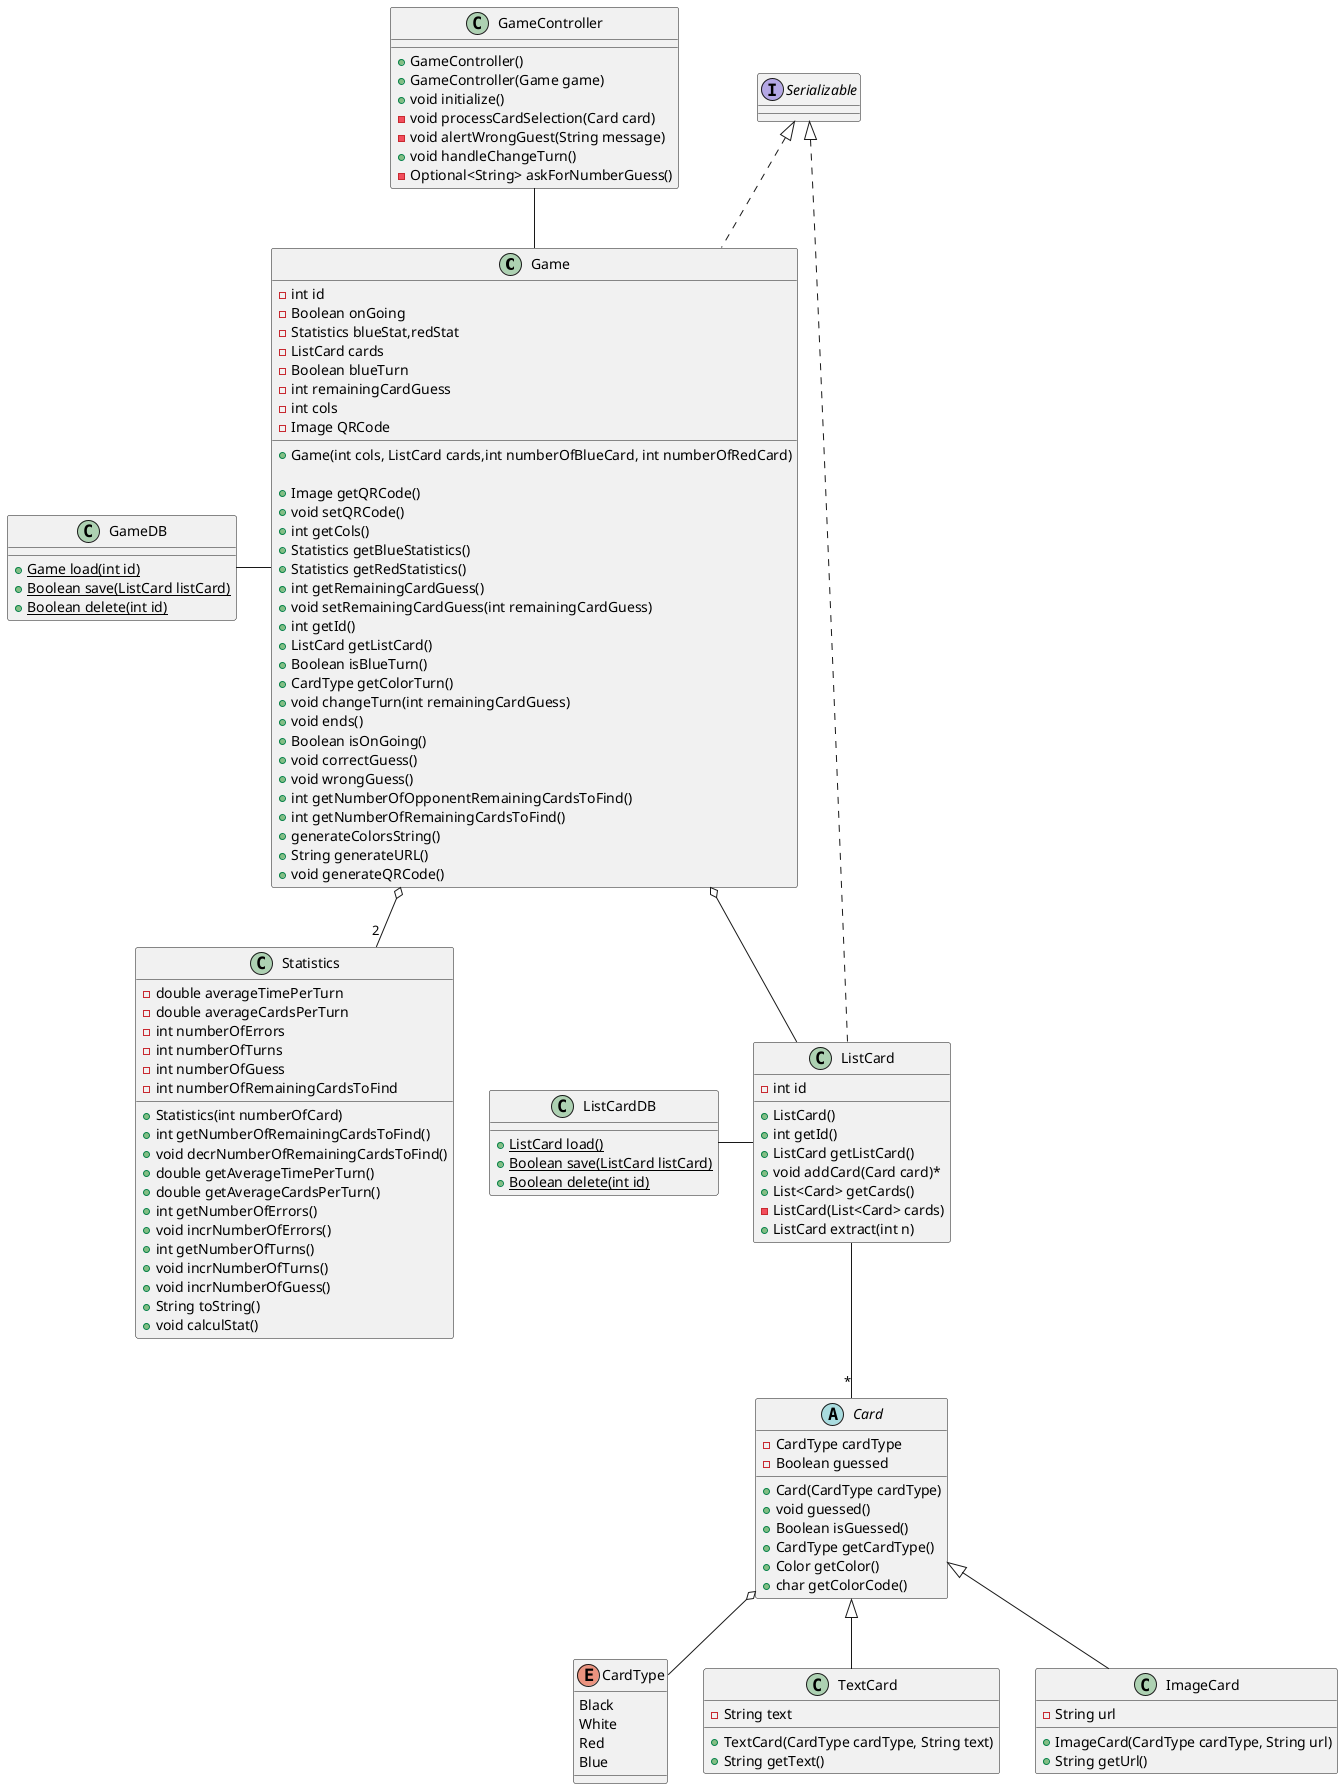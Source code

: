 @startuml classes

class Game implements Serializable {

    - int id
    - Boolean onGoing
    - Statistics blueStat,redStat
    - ListCard cards
    - Boolean blueTurn
    - int remainingCardGuess
    - int cols
    - Image QRCode

    + Game(int cols, ListCard cards,int numberOfBlueCard, int numberOfRedCard)

    + Image getQRCode()
    + void setQRCode()
    + int getCols()
    + Statistics getBlueStatistics()
    + Statistics getRedStatistics()
    + int getRemainingCardGuess()
    + void setRemainingCardGuess(int remainingCardGuess)
    + int getId()
    + ListCard getListCard()
    + Boolean isBlueTurn()
    + CardType getColorTurn()
    + void changeTurn(int remainingCardGuess)
    + void ends()
    + Boolean isOnGoing()
    + void correctGuess()
    + void wrongGuess()
    + int getNumberOfOpponentRemainingCardsToFind()
    + int getNumberOfRemainingCardsToFind()
    + generateColorsString()
    + String generateURL()
    + void generateQRCode()
}

class GameDB {
    + {static} Game load(int id)
    + {static} Boolean save(ListCard listCard)
    + {static} Boolean delete(int id)
}

GameDB - Game

GameController -- Game

class GameController {

    + GameController()
    + GameController(Game game)
    + void initialize()
    - void processCardSelection(Card card)
    - void alertWrongGuest(String message)
    + void handleChangeTurn()
    - Optional<String> askForNumberGuess()
}

abstract class Card {
    - CardType cardType
    - Boolean guessed

    + Card(CardType cardType)
    + void guessed()
    + Boolean isGuessed()
    + CardType getCardType()
    + Color getColor()
    + char getColorCode()
}

Card o-- CardType

enum CardType {

    Black
    White
    Red
    Blue
}

class ListCard implements Serializable {
    - int id

    + ListCard()
    + int getId()
    + ListCard getListCard()
    + void addCard(Card card)*
    + List<Card> getCards()
    - ListCard(List<Card> cards)
    + ListCard extract(int n)
}

ListCard -- "*" Card
Game o-- ListCard

class TextCard extends Card {
    - String text

    + TextCard(CardType cardType, String text)
    + String getText()
}

class ImageCard extends Card {
    - String url

    + ImageCard(CardType cardType, String url)
    + String getUrl()
}

class ListCardDB {

    + {static} ListCard load()
    + {static} Boolean save(ListCard listCard)
    + {static} Boolean delete(int id)
}

ListCardDB - ListCard

class Statistics {
    - double averageTimePerTurn
    - double averageCardsPerTurn
    - int numberOfErrors
    - int numberOfTurns
    - int numberOfGuess
    - int numberOfRemainingCardsToFind

    + Statistics(int numberOfCard)
    + int getNumberOfRemainingCardsToFind()
    + void decrNumberOfRemainingCardsToFind()
    + double getAverageTimePerTurn()
    + double getAverageCardsPerTurn()
    + int getNumberOfErrors()
    + void incrNumberOfErrors()
    + int getNumberOfTurns()
    + void incrNumberOfTurns()
    + void incrNumberOfGuess()
    + String toString() 
    + void calculStat()

}

Game o-- "2" Statistics

@enduml
